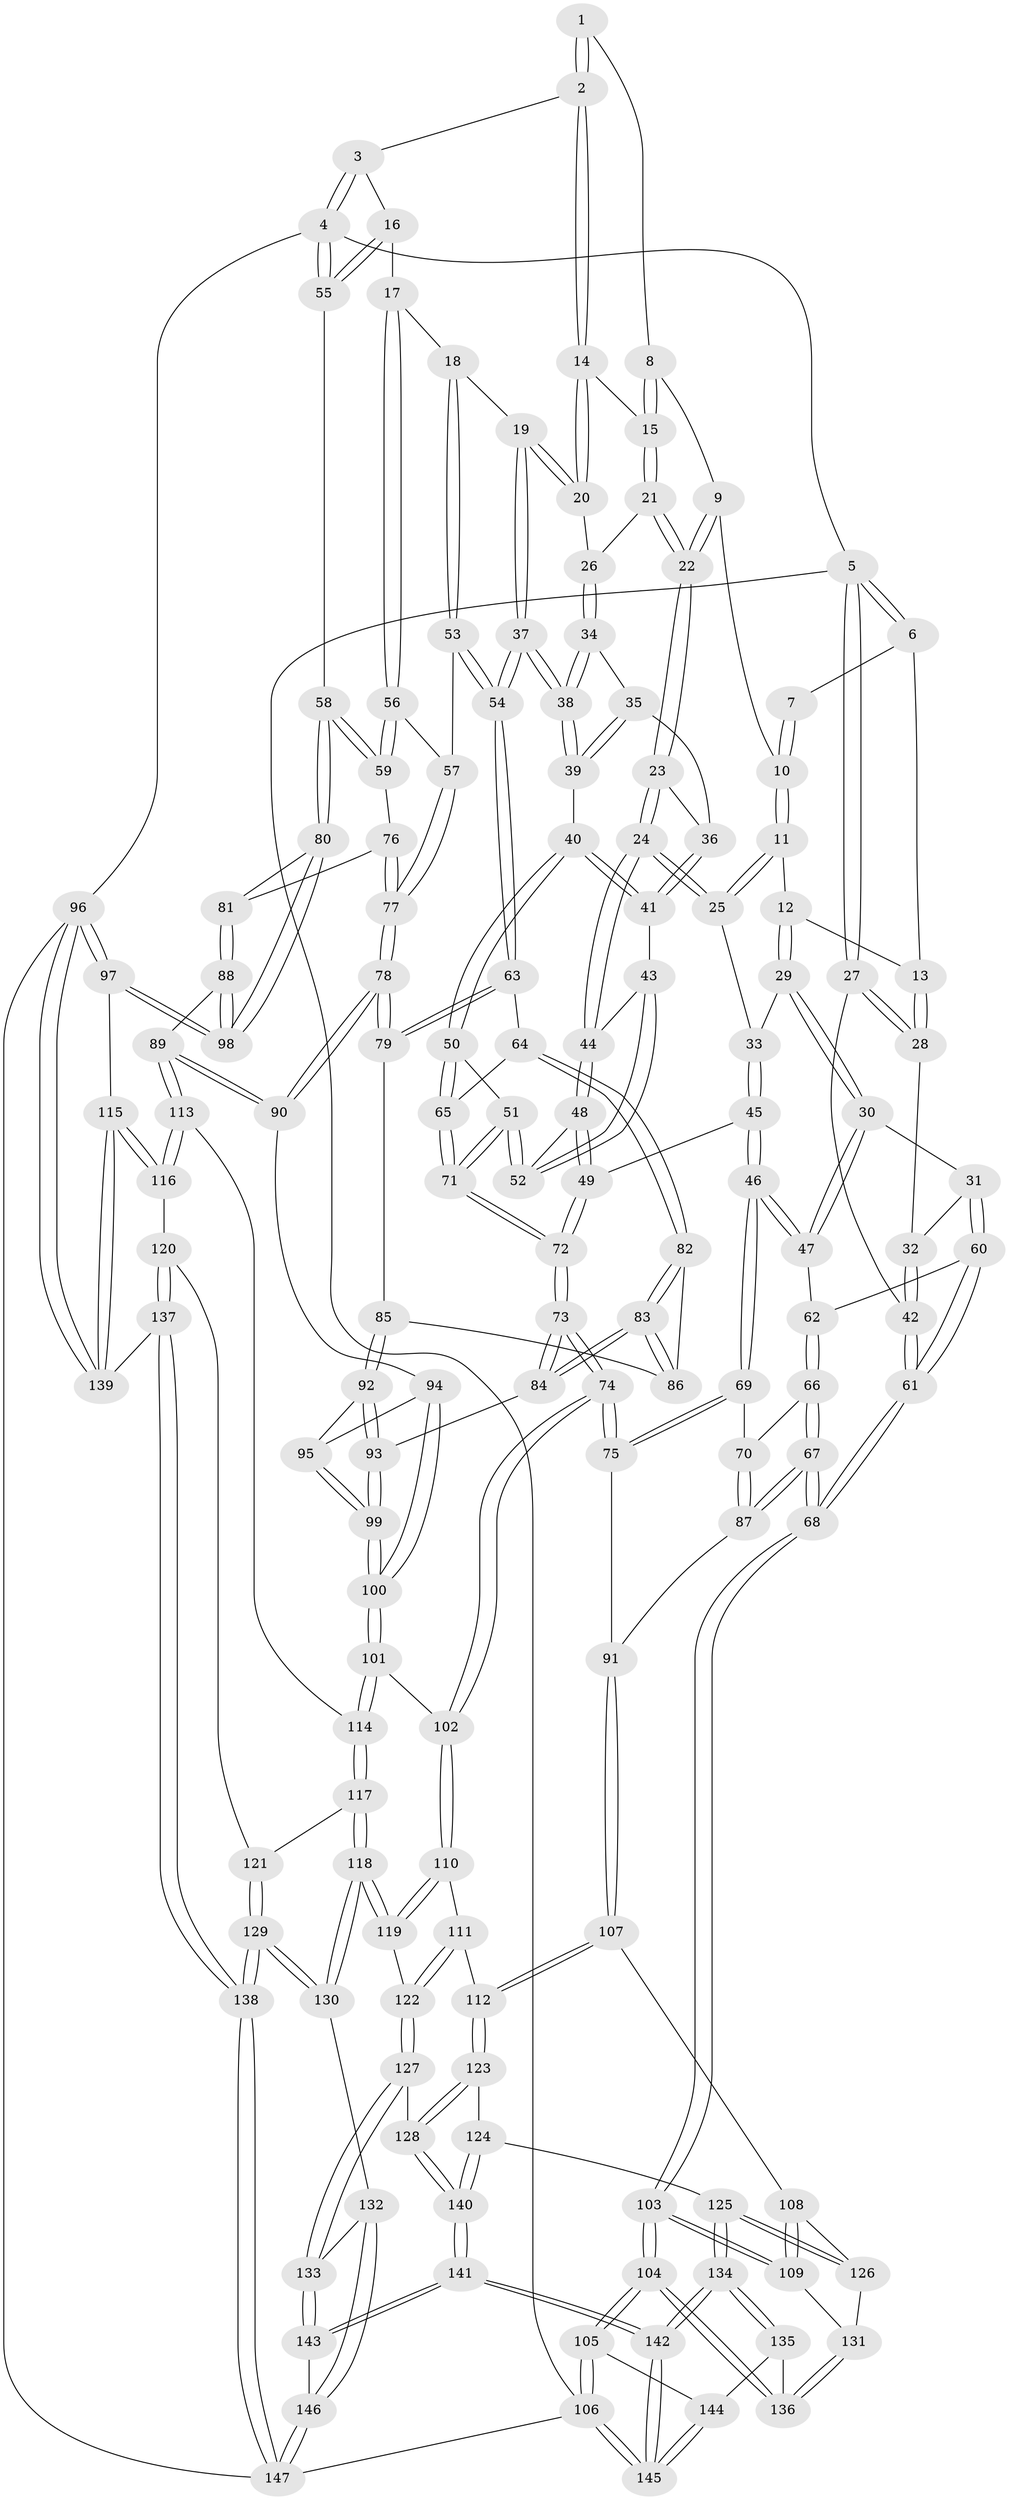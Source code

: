 // coarse degree distribution, {7: 0.03409090909090909, 3: 0.14772727272727273, 4: 0.3068181818181818, 5: 0.375, 2: 0.011363636363636364, 6: 0.10227272727272728, 10: 0.011363636363636364, 9: 0.011363636363636364}
// Generated by graph-tools (version 1.1) at 2025/06/03/04/25 22:06:08]
// undirected, 147 vertices, 364 edges
graph export_dot {
graph [start="1"]
  node [color=gray90,style=filled];
  1 [pos="+0.4333319866911402+0"];
  2 [pos="+0.6885307576465887+0"];
  3 [pos="+0.7423485045255658+0"];
  4 [pos="+1+0"];
  5 [pos="+0+0"];
  6 [pos="+0.20468449988216303+0"];
  7 [pos="+0.22476091259991118+0"];
  8 [pos="+0.4296791972308753+0"];
  9 [pos="+0.3646341109987797+0.056453149043399646"];
  10 [pos="+0.3184967146135404+0.06840830309769354"];
  11 [pos="+0.3158408569455723+0.07202807335328437"];
  12 [pos="+0.1947090331328093+0.07322944216762971"];
  13 [pos="+0.17046225949988417+0.05140812081731144"];
  14 [pos="+0.6301270679417011+0.016764589202206182"];
  15 [pos="+0.4651969163648896+0.05560834132669046"];
  16 [pos="+0.8324870473900562+0.14034846615391725"];
  17 [pos="+0.8272149390823158+0.14779507029958652"];
  18 [pos="+0.789453286321069+0.15739682520979673"];
  19 [pos="+0.6975010699612323+0.13358861013536397"];
  20 [pos="+0.6278538263998169+0.04651838693419774"];
  21 [pos="+0.4652859920388548+0.07574231999005285"];
  22 [pos="+0.42742987398831384+0.13374653062967465"];
  23 [pos="+0.42566322809638496+0.14433568689050708"];
  24 [pos="+0.40553746797956847+0.16690732486300233"];
  25 [pos="+0.3229333410985198+0.1491774202222617"];
  26 [pos="+0.5746867135036086+0.10881682874342935"];
  27 [pos="+0+0"];
  28 [pos="+0.1110669379581902+0.09431449776471382"];
  29 [pos="+0.24019948670430916+0.1647370306079607"];
  30 [pos="+0.19554689725436217+0.21214644535836058"];
  31 [pos="+0.14597167723979015+0.22098201726077502"];
  32 [pos="+0.10427590685430584+0.14126328293858104"];
  33 [pos="+0.27762484534005727+0.17323289333483954"];
  34 [pos="+0.5731404616307768+0.11571236230048479"];
  35 [pos="+0.508558765166212+0.15988053646486292"];
  36 [pos="+0.4774321347812517+0.1599098050229478"];
  37 [pos="+0.6108770821549906+0.24471582548698131"];
  38 [pos="+0.6101804061810505+0.24422811682634105"];
  39 [pos="+0.55013712360801+0.23854809548756273"];
  40 [pos="+0.5332186775577521+0.24298462920519825"];
  41 [pos="+0.499660199457086+0.2245458789010591"];
  42 [pos="+0+0.34730097432478324"];
  43 [pos="+0.4684104794969877+0.22448984618843434"];
  44 [pos="+0.40582696829785736+0.1765756748344367"];
  45 [pos="+0.3138455066918914+0.29840367622072395"];
  46 [pos="+0.27602730596179664+0.3187008123247408"];
  47 [pos="+0.23178697214230753+0.2734794212262301"];
  48 [pos="+0.38675655959589894+0.25339673525945494"];
  49 [pos="+0.33150064362035436+0.29871512816880813"];
  50 [pos="+0.49368156085435555+0.2806810070412531"];
  51 [pos="+0.467550498457331+0.29415132032478186"];
  52 [pos="+0.46011958031835626+0.2877618960169767"];
  53 [pos="+0.6856305953587847+0.29928691258376244"];
  54 [pos="+0.6441954976428882+0.30217237583761847"];
  55 [pos="+1+0.05757110734178242"];
  56 [pos="+0.8558058597726605+0.24835262123333665"];
  57 [pos="+0.7149629435071806+0.31364259524921406"];
  58 [pos="+1+0.22685704871663837"];
  59 [pos="+0.8959046582791464+0.31055957854463895"];
  60 [pos="+0.12678759599770908+0.2527814621796162"];
  61 [pos="+0+0.3606044374586325"];
  62 [pos="+0.1505241041850002+0.2870084142599558"];
  63 [pos="+0.6218330130870169+0.3429833876510879"];
  64 [pos="+0.6111215104399309+0.35204803651043814"];
  65 [pos="+0.5888153467169965+0.36134673947750207"];
  66 [pos="+0.17466768494906762+0.35026195819691375"];
  67 [pos="+0+0.47024337184800824"];
  68 [pos="+0+0.4761853939021898"];
  69 [pos="+0.2429446165416451+0.36593864887007127"];
  70 [pos="+0.23228391646834973+0.3660892400735067"];
  71 [pos="+0.46598497596835864+0.43266082001761763"];
  72 [pos="+0.45580866726601404+0.4458411866309008"];
  73 [pos="+0.4432539416333759+0.49998810607810695"];
  74 [pos="+0.42275872026745337+0.5226794193351424"];
  75 [pos="+0.30822605790763075+0.5255629289943956"];
  76 [pos="+0.8952307246146874+0.31209318208318193"];
  77 [pos="+0.8126879271149113+0.403891811210666"];
  78 [pos="+0.809465849015144+0.44942657175197886"];
  79 [pos="+0.6884747568120222+0.4275713589252588"];
  80 [pos="+1+0.37460272229549507"];
  81 [pos="+0.9551292792162647+0.41522380066965475"];
  82 [pos="+0.6179930156000162+0.4065646375533703"];
  83 [pos="+0.5946182995257808+0.4951510467597873"];
  84 [pos="+0.5650260284549097+0.5213733349414503"];
  85 [pos="+0.6629526411107329+0.47419652572317395"];
  86 [pos="+0.6453906058899777+0.4710966616259182"];
  87 [pos="+0.13522012565137884+0.4735339623613608"];
  88 [pos="+0.8823495833765512+0.5482241065985912"];
  89 [pos="+0.8458182506997679+0.5473803755393556"];
  90 [pos="+0.8294551176654762+0.5282343217200297"];
  91 [pos="+0.2926418069789932+0.5357336508910859"];
  92 [pos="+0.6712616289768952+0.4868490533967431"];
  93 [pos="+0.6012603122203766+0.5488987174714665"];
  94 [pos="+0.7661503353344543+0.5291867146657532"];
  95 [pos="+0.7148750434342156+0.5259604703715021"];
  96 [pos="+1+0.8767179458728784"];
  97 [pos="+1+0.7891726732402854"];
  98 [pos="+1+0.6393344357499036"];
  99 [pos="+0.6257915760543764+0.5736377770638816"];
  100 [pos="+0.6344549440730894+0.6397812097681499"];
  101 [pos="+0.6346813560872426+0.645920873550862"];
  102 [pos="+0.45050284874823715+0.6240842075075219"];
  103 [pos="+0+0.6102653519457073"];
  104 [pos="+0+0.6389138115754447"];
  105 [pos="+0+0.8785316083024051"];
  106 [pos="+0+1"];
  107 [pos="+0.21560323306186793+0.6459941607886057"];
  108 [pos="+0.08904089309409025+0.6649247695278474"];
  109 [pos="+0+0.6279341942921072"];
  110 [pos="+0.4490983599567243+0.6494812606820591"];
  111 [pos="+0.33682454616998436+0.7325634847643152"];
  112 [pos="+0.2883312972986313+0.7469840248731193"];
  113 [pos="+0.7906389286032844+0.672326370436703"];
  114 [pos="+0.6562456148386081+0.684159280453657"];
  115 [pos="+0.9697432196090654+0.8224433005339938"];
  116 [pos="+0.817565452201793+0.7412948674737777"];
  117 [pos="+0.6156298036343596+0.7548291037615421"];
  118 [pos="+0.5403946004647846+0.7919064314679541"];
  119 [pos="+0.5098649611628879+0.7707157009018127"];
  120 [pos="+0.7564758468327769+0.8228043207754885"];
  121 [pos="+0.6783686315680509+0.8063887851351033"];
  122 [pos="+0.4276132439060106+0.7981427342774975"];
  123 [pos="+0.28342931510011315+0.7861565327181657"];
  124 [pos="+0.23744878928429644+0.8270863222133699"];
  125 [pos="+0.20611122896942377+0.8407085119193192"];
  126 [pos="+0.16376569560880727+0.817275433526467"];
  127 [pos="+0.3698949629213854+0.8574945455917827"];
  128 [pos="+0.3495706801768301+0.849713379596232"];
  129 [pos="+0.652182189062945+0.9404186468247574"];
  130 [pos="+0.5403578479252494+0.8675215095976279"];
  131 [pos="+0.10472540869366453+0.8474996999294052"];
  132 [pos="+0.4783683350693133+0.9339142796638631"];
  133 [pos="+0.37531963353570286+0.8668033057202055"];
  134 [pos="+0.18803506904715891+0.9036044827543783"];
  135 [pos="+0.09461928412661552+0.8850944114483961"];
  136 [pos="+0.0947958734566845+0.8831851031594731"];
  137 [pos="+0.7739263142582667+1"];
  138 [pos="+0.753594717417685+1"];
  139 [pos="+0.7812968748535659+1"];
  140 [pos="+0.28795514515095855+0.9216122265001105"];
  141 [pos="+0.24841714721684327+1"];
  142 [pos="+0.22951902417509848+1"];
  143 [pos="+0.26039375400388687+1"];
  144 [pos="+0.08236257105740334+0.9004919250035034"];
  145 [pos="+0.17987843368246498+1"];
  146 [pos="+0.425670542513002+1"];
  147 [pos="+0.7521344885419778+1"];
  1 -- 2;
  1 -- 2;
  1 -- 8;
  2 -- 3;
  2 -- 14;
  2 -- 14;
  3 -- 4;
  3 -- 4;
  3 -- 16;
  4 -- 5;
  4 -- 55;
  4 -- 55;
  4 -- 96;
  5 -- 6;
  5 -- 6;
  5 -- 27;
  5 -- 27;
  5 -- 106;
  6 -- 7;
  6 -- 13;
  7 -- 10;
  7 -- 10;
  8 -- 9;
  8 -- 15;
  8 -- 15;
  9 -- 10;
  9 -- 22;
  9 -- 22;
  10 -- 11;
  10 -- 11;
  11 -- 12;
  11 -- 25;
  11 -- 25;
  12 -- 13;
  12 -- 29;
  12 -- 29;
  13 -- 28;
  13 -- 28;
  14 -- 15;
  14 -- 20;
  14 -- 20;
  15 -- 21;
  15 -- 21;
  16 -- 17;
  16 -- 55;
  16 -- 55;
  17 -- 18;
  17 -- 56;
  17 -- 56;
  18 -- 19;
  18 -- 53;
  18 -- 53;
  19 -- 20;
  19 -- 20;
  19 -- 37;
  19 -- 37;
  20 -- 26;
  21 -- 22;
  21 -- 22;
  21 -- 26;
  22 -- 23;
  22 -- 23;
  23 -- 24;
  23 -- 24;
  23 -- 36;
  24 -- 25;
  24 -- 25;
  24 -- 44;
  24 -- 44;
  25 -- 33;
  26 -- 34;
  26 -- 34;
  27 -- 28;
  27 -- 28;
  27 -- 42;
  28 -- 32;
  29 -- 30;
  29 -- 30;
  29 -- 33;
  30 -- 31;
  30 -- 47;
  30 -- 47;
  31 -- 32;
  31 -- 60;
  31 -- 60;
  32 -- 42;
  32 -- 42;
  33 -- 45;
  33 -- 45;
  34 -- 35;
  34 -- 38;
  34 -- 38;
  35 -- 36;
  35 -- 39;
  35 -- 39;
  36 -- 41;
  36 -- 41;
  37 -- 38;
  37 -- 38;
  37 -- 54;
  37 -- 54;
  38 -- 39;
  38 -- 39;
  39 -- 40;
  40 -- 41;
  40 -- 41;
  40 -- 50;
  40 -- 50;
  41 -- 43;
  42 -- 61;
  42 -- 61;
  43 -- 44;
  43 -- 52;
  43 -- 52;
  44 -- 48;
  44 -- 48;
  45 -- 46;
  45 -- 46;
  45 -- 49;
  46 -- 47;
  46 -- 47;
  46 -- 69;
  46 -- 69;
  47 -- 62;
  48 -- 49;
  48 -- 49;
  48 -- 52;
  49 -- 72;
  49 -- 72;
  50 -- 51;
  50 -- 65;
  50 -- 65;
  51 -- 52;
  51 -- 52;
  51 -- 71;
  51 -- 71;
  53 -- 54;
  53 -- 54;
  53 -- 57;
  54 -- 63;
  54 -- 63;
  55 -- 58;
  56 -- 57;
  56 -- 59;
  56 -- 59;
  57 -- 77;
  57 -- 77;
  58 -- 59;
  58 -- 59;
  58 -- 80;
  58 -- 80;
  59 -- 76;
  60 -- 61;
  60 -- 61;
  60 -- 62;
  61 -- 68;
  61 -- 68;
  62 -- 66;
  62 -- 66;
  63 -- 64;
  63 -- 79;
  63 -- 79;
  64 -- 65;
  64 -- 82;
  64 -- 82;
  65 -- 71;
  65 -- 71;
  66 -- 67;
  66 -- 67;
  66 -- 70;
  67 -- 68;
  67 -- 68;
  67 -- 87;
  67 -- 87;
  68 -- 103;
  68 -- 103;
  69 -- 70;
  69 -- 75;
  69 -- 75;
  70 -- 87;
  70 -- 87;
  71 -- 72;
  71 -- 72;
  72 -- 73;
  72 -- 73;
  73 -- 74;
  73 -- 74;
  73 -- 84;
  73 -- 84;
  74 -- 75;
  74 -- 75;
  74 -- 102;
  74 -- 102;
  75 -- 91;
  76 -- 77;
  76 -- 77;
  76 -- 81;
  77 -- 78;
  77 -- 78;
  78 -- 79;
  78 -- 79;
  78 -- 90;
  78 -- 90;
  79 -- 85;
  80 -- 81;
  80 -- 98;
  80 -- 98;
  81 -- 88;
  81 -- 88;
  82 -- 83;
  82 -- 83;
  82 -- 86;
  83 -- 84;
  83 -- 84;
  83 -- 86;
  83 -- 86;
  84 -- 93;
  85 -- 86;
  85 -- 92;
  85 -- 92;
  87 -- 91;
  88 -- 89;
  88 -- 98;
  88 -- 98;
  89 -- 90;
  89 -- 90;
  89 -- 113;
  89 -- 113;
  90 -- 94;
  91 -- 107;
  91 -- 107;
  92 -- 93;
  92 -- 93;
  92 -- 95;
  93 -- 99;
  93 -- 99;
  94 -- 95;
  94 -- 100;
  94 -- 100;
  95 -- 99;
  95 -- 99;
  96 -- 97;
  96 -- 97;
  96 -- 139;
  96 -- 139;
  96 -- 147;
  97 -- 98;
  97 -- 98;
  97 -- 115;
  99 -- 100;
  99 -- 100;
  100 -- 101;
  100 -- 101;
  101 -- 102;
  101 -- 114;
  101 -- 114;
  102 -- 110;
  102 -- 110;
  103 -- 104;
  103 -- 104;
  103 -- 109;
  103 -- 109;
  104 -- 105;
  104 -- 105;
  104 -- 136;
  104 -- 136;
  105 -- 106;
  105 -- 106;
  105 -- 144;
  106 -- 145;
  106 -- 145;
  106 -- 147;
  107 -- 108;
  107 -- 112;
  107 -- 112;
  108 -- 109;
  108 -- 109;
  108 -- 126;
  109 -- 131;
  110 -- 111;
  110 -- 119;
  110 -- 119;
  111 -- 112;
  111 -- 122;
  111 -- 122;
  112 -- 123;
  112 -- 123;
  113 -- 114;
  113 -- 116;
  113 -- 116;
  114 -- 117;
  114 -- 117;
  115 -- 116;
  115 -- 116;
  115 -- 139;
  115 -- 139;
  116 -- 120;
  117 -- 118;
  117 -- 118;
  117 -- 121;
  118 -- 119;
  118 -- 119;
  118 -- 130;
  118 -- 130;
  119 -- 122;
  120 -- 121;
  120 -- 137;
  120 -- 137;
  121 -- 129;
  121 -- 129;
  122 -- 127;
  122 -- 127;
  123 -- 124;
  123 -- 128;
  123 -- 128;
  124 -- 125;
  124 -- 140;
  124 -- 140;
  125 -- 126;
  125 -- 126;
  125 -- 134;
  125 -- 134;
  126 -- 131;
  127 -- 128;
  127 -- 133;
  127 -- 133;
  128 -- 140;
  128 -- 140;
  129 -- 130;
  129 -- 130;
  129 -- 138;
  129 -- 138;
  130 -- 132;
  131 -- 136;
  131 -- 136;
  132 -- 133;
  132 -- 146;
  132 -- 146;
  133 -- 143;
  133 -- 143;
  134 -- 135;
  134 -- 135;
  134 -- 142;
  134 -- 142;
  135 -- 136;
  135 -- 144;
  137 -- 138;
  137 -- 138;
  137 -- 139;
  138 -- 147;
  138 -- 147;
  140 -- 141;
  140 -- 141;
  141 -- 142;
  141 -- 142;
  141 -- 143;
  141 -- 143;
  142 -- 145;
  142 -- 145;
  143 -- 146;
  144 -- 145;
  144 -- 145;
  146 -- 147;
  146 -- 147;
}
